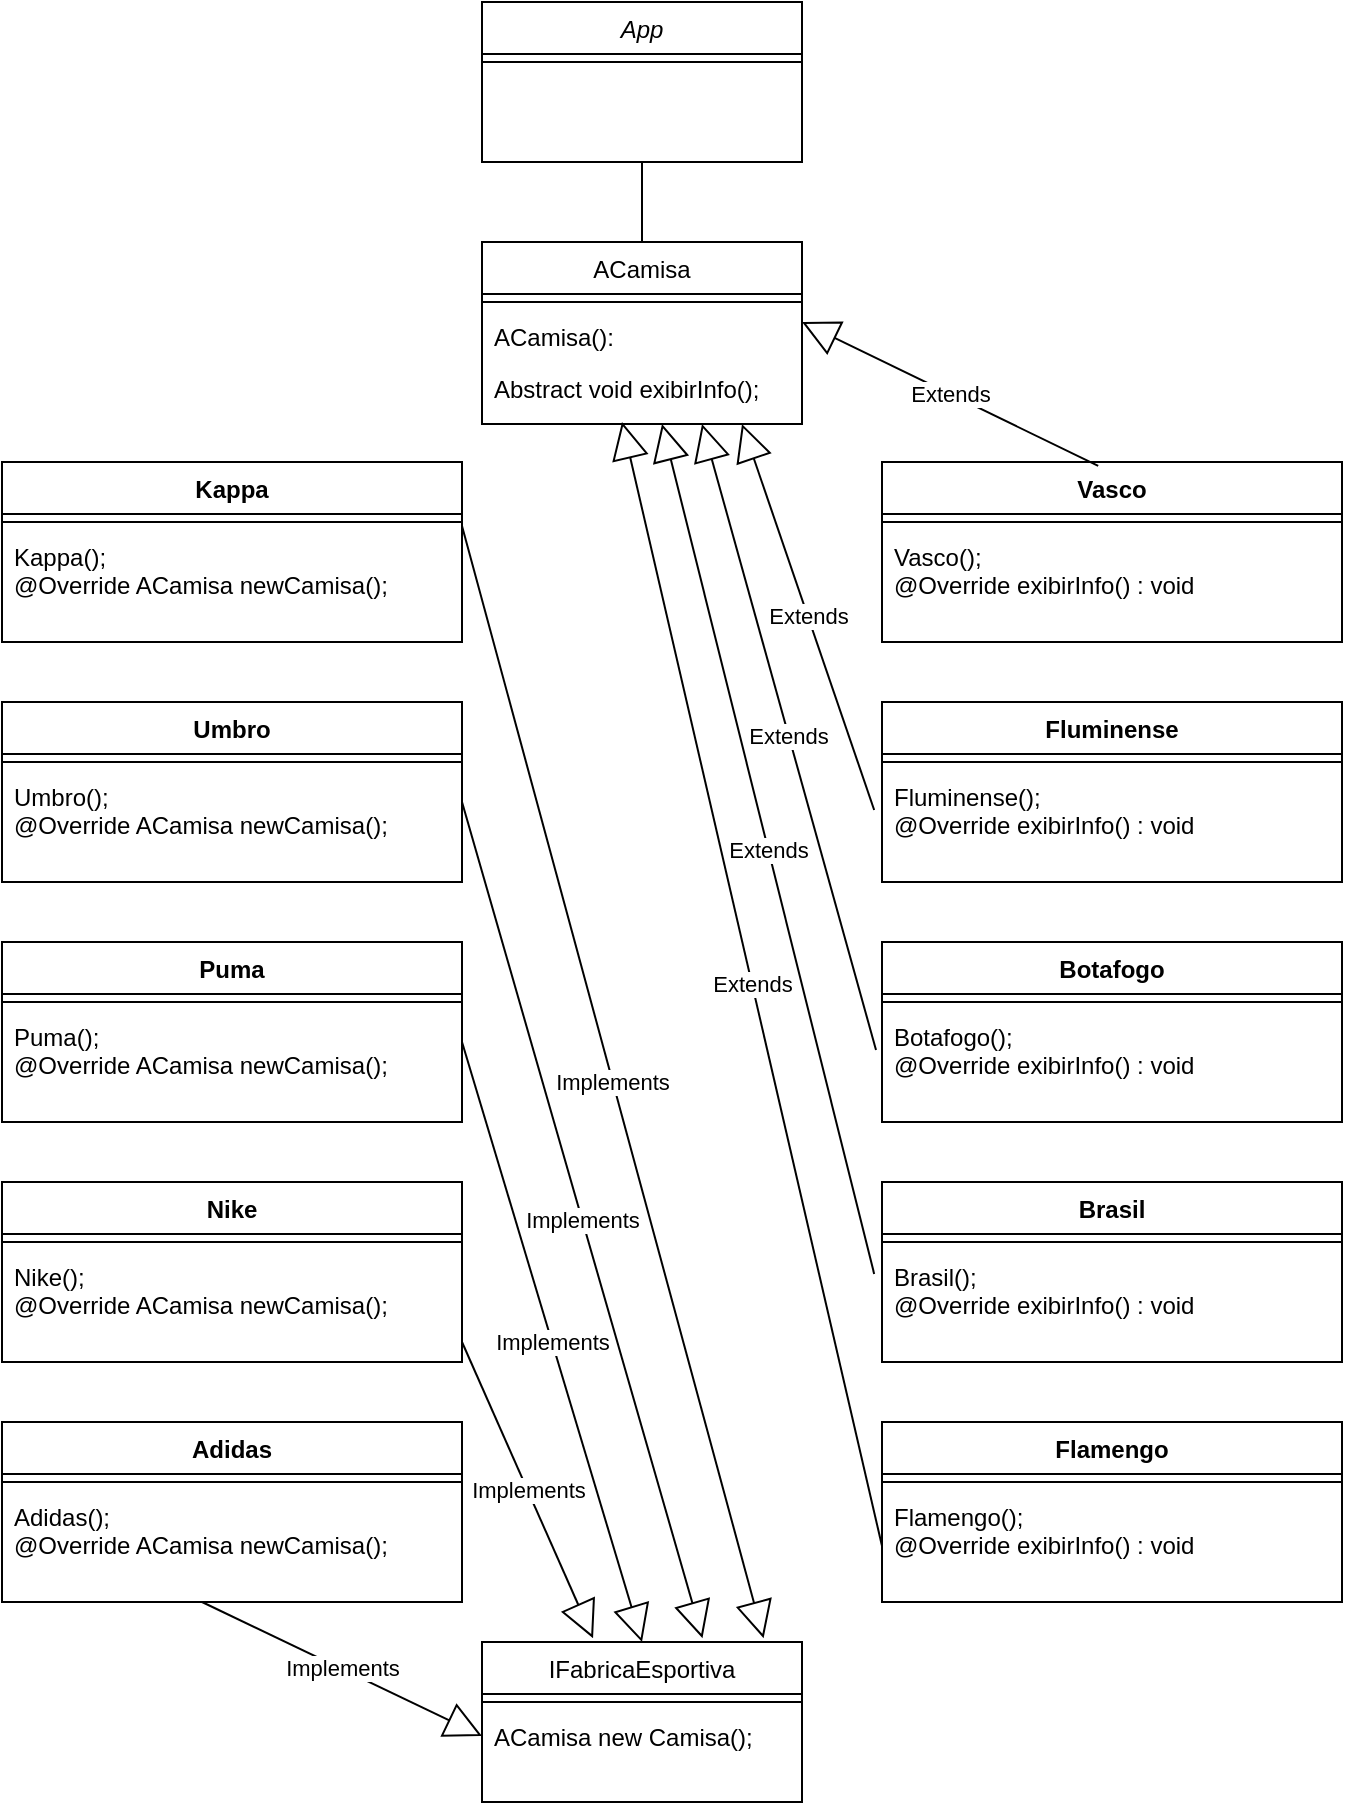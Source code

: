 <mxfile version="19.0.3" type="device"><diagram id="C5RBs43oDa-KdzZeNtuy" name="Page-1"><mxGraphModel dx="1705" dy="2007" grid="1" gridSize="10" guides="1" tooltips="1" connect="1" arrows="1" fold="1" page="1" pageScale="1" pageWidth="827" pageHeight="1169" math="0" shadow="0"><root><mxCell id="WIyWlLk6GJQsqaUBKTNV-0"/><mxCell id="WIyWlLk6GJQsqaUBKTNV-1" parent="WIyWlLk6GJQsqaUBKTNV-0"/><mxCell id="zkfFHV4jXpPFQw0GAbJ--0" value="App" style="swimlane;fontStyle=2;align=center;verticalAlign=top;childLayout=stackLayout;horizontal=1;startSize=26;horizontalStack=0;resizeParent=1;resizeLast=0;collapsible=1;marginBottom=0;rounded=0;shadow=0;strokeWidth=1;" parent="WIyWlLk6GJQsqaUBKTNV-1" vertex="1"><mxGeometry x="290" y="-680" width="160" height="80" as="geometry"><mxRectangle x="230" y="140" width="160" height="26" as="alternateBounds"/></mxGeometry></mxCell><mxCell id="zkfFHV4jXpPFQw0GAbJ--4" value="" style="line;html=1;strokeWidth=1;align=left;verticalAlign=middle;spacingTop=-1;spacingLeft=3;spacingRight=3;rotatable=0;labelPosition=right;points=[];portConstraint=eastwest;" parent="zkfFHV4jXpPFQw0GAbJ--0" vertex="1"><mxGeometry y="26" width="160" height="8" as="geometry"/></mxCell><mxCell id="zkfFHV4jXpPFQw0GAbJ--17" value="IFabricaEsportiva" style="swimlane;fontStyle=0;align=center;verticalAlign=top;childLayout=stackLayout;horizontal=1;startSize=26;horizontalStack=0;resizeParent=1;resizeLast=0;collapsible=1;marginBottom=0;rounded=0;shadow=0;strokeWidth=1;" parent="WIyWlLk6GJQsqaUBKTNV-1" vertex="1"><mxGeometry x="290" y="140" width="160" height="80" as="geometry"><mxRectangle x="550" y="140" width="160" height="26" as="alternateBounds"/></mxGeometry></mxCell><mxCell id="zkfFHV4jXpPFQw0GAbJ--23" value="" style="line;html=1;strokeWidth=1;align=left;verticalAlign=middle;spacingTop=-1;spacingLeft=3;spacingRight=3;rotatable=0;labelPosition=right;points=[];portConstraint=eastwest;" parent="zkfFHV4jXpPFQw0GAbJ--17" vertex="1"><mxGeometry y="26" width="160" height="8" as="geometry"/></mxCell><mxCell id="zkfFHV4jXpPFQw0GAbJ--24" value="ACamisa new Camisa();" style="text;align=left;verticalAlign=top;spacingLeft=4;spacingRight=4;overflow=hidden;rotatable=0;points=[[0,0.5],[1,0.5]];portConstraint=eastwest;" parent="zkfFHV4jXpPFQw0GAbJ--17" vertex="1"><mxGeometry y="34" width="160" height="26" as="geometry"/></mxCell><mxCell id="BfaA7Ws7eAC0Z8GnpK-g-1" value="ACamisa" style="swimlane;fontStyle=0;align=center;verticalAlign=top;childLayout=stackLayout;horizontal=1;startSize=26;horizontalStack=0;resizeParent=1;resizeLast=0;collapsible=1;marginBottom=0;rounded=0;shadow=0;strokeWidth=1;" vertex="1" parent="WIyWlLk6GJQsqaUBKTNV-1"><mxGeometry x="290" y="-560" width="160" height="91" as="geometry"><mxRectangle x="550" y="140" width="160" height="26" as="alternateBounds"/></mxGeometry></mxCell><mxCell id="BfaA7Ws7eAC0Z8GnpK-g-2" value="" style="line;html=1;strokeWidth=1;align=left;verticalAlign=middle;spacingTop=-1;spacingLeft=3;spacingRight=3;rotatable=0;labelPosition=right;points=[];portConstraint=eastwest;" vertex="1" parent="BfaA7Ws7eAC0Z8GnpK-g-1"><mxGeometry y="26" width="160" height="8" as="geometry"/></mxCell><mxCell id="BfaA7Ws7eAC0Z8GnpK-g-3" value="ACamisa():&#10;" style="text;align=left;verticalAlign=top;spacingLeft=4;spacingRight=4;overflow=hidden;rotatable=0;points=[[0,0.5],[1,0.5]];portConstraint=eastwest;" vertex="1" parent="BfaA7Ws7eAC0Z8GnpK-g-1"><mxGeometry y="34" width="160" height="26" as="geometry"/></mxCell><mxCell id="BfaA7Ws7eAC0Z8GnpK-g-7" value="Abstract void exibirInfo();" style="text;align=left;verticalAlign=top;spacingLeft=4;spacingRight=4;overflow=hidden;rotatable=0;points=[[0,0.5],[1,0.5]];portConstraint=eastwest;" vertex="1" parent="BfaA7Ws7eAC0Z8GnpK-g-1"><mxGeometry y="60" width="160" height="26" as="geometry"/></mxCell><mxCell id="BfaA7Ws7eAC0Z8GnpK-g-8" value="Adidas" style="swimlane;fontStyle=1;align=center;verticalAlign=top;childLayout=stackLayout;horizontal=1;startSize=26;horizontalStack=0;resizeParent=1;resizeParentMax=0;resizeLast=0;collapsible=1;marginBottom=0;" vertex="1" parent="WIyWlLk6GJQsqaUBKTNV-1"><mxGeometry x="50" y="30" width="230" height="90" as="geometry"/></mxCell><mxCell id="BfaA7Ws7eAC0Z8GnpK-g-10" value="" style="line;strokeWidth=1;fillColor=none;align=left;verticalAlign=middle;spacingTop=-1;spacingLeft=3;spacingRight=3;rotatable=0;labelPosition=right;points=[];portConstraint=eastwest;" vertex="1" parent="BfaA7Ws7eAC0Z8GnpK-g-8"><mxGeometry y="26" width="230" height="8" as="geometry"/></mxCell><mxCell id="BfaA7Ws7eAC0Z8GnpK-g-15" value="Adidas();&#10;@Override ACamisa newCamisa();" style="text;align=left;verticalAlign=top;spacingLeft=4;spacingRight=4;overflow=hidden;rotatable=0;points=[[0,0.5],[1,0.5]];portConstraint=eastwest;" vertex="1" parent="BfaA7Ws7eAC0Z8GnpK-g-8"><mxGeometry y="34" width="230" height="56" as="geometry"/></mxCell><mxCell id="BfaA7Ws7eAC0Z8GnpK-g-16" value="Brasil" style="swimlane;fontStyle=1;align=center;verticalAlign=top;childLayout=stackLayout;horizontal=1;startSize=26;horizontalStack=0;resizeParent=1;resizeParentMax=0;resizeLast=0;collapsible=1;marginBottom=0;" vertex="1" parent="WIyWlLk6GJQsqaUBKTNV-1"><mxGeometry x="490" y="-90" width="230" height="90" as="geometry"/></mxCell><mxCell id="BfaA7Ws7eAC0Z8GnpK-g-17" value="" style="line;strokeWidth=1;fillColor=none;align=left;verticalAlign=middle;spacingTop=-1;spacingLeft=3;spacingRight=3;rotatable=0;labelPosition=right;points=[];portConstraint=eastwest;" vertex="1" parent="BfaA7Ws7eAC0Z8GnpK-g-16"><mxGeometry y="26" width="230" height="8" as="geometry"/></mxCell><mxCell id="BfaA7Ws7eAC0Z8GnpK-g-18" value="Brasil();&#10;@Override exibirInfo() : void" style="text;align=left;verticalAlign=top;spacingLeft=4;spacingRight=4;overflow=hidden;rotatable=0;points=[[0,0.5],[1,0.5]];portConstraint=eastwest;" vertex="1" parent="BfaA7Ws7eAC0Z8GnpK-g-16"><mxGeometry y="34" width="230" height="56" as="geometry"/></mxCell><mxCell id="BfaA7Ws7eAC0Z8GnpK-g-19" value="Nike" style="swimlane;fontStyle=1;align=center;verticalAlign=top;childLayout=stackLayout;horizontal=1;startSize=26;horizontalStack=0;resizeParent=1;resizeParentMax=0;resizeLast=0;collapsible=1;marginBottom=0;" vertex="1" parent="WIyWlLk6GJQsqaUBKTNV-1"><mxGeometry x="50" y="-90" width="230" height="90" as="geometry"/></mxCell><mxCell id="BfaA7Ws7eAC0Z8GnpK-g-20" value="" style="line;strokeWidth=1;fillColor=none;align=left;verticalAlign=middle;spacingTop=-1;spacingLeft=3;spacingRight=3;rotatable=0;labelPosition=right;points=[];portConstraint=eastwest;" vertex="1" parent="BfaA7Ws7eAC0Z8GnpK-g-19"><mxGeometry y="26" width="230" height="8" as="geometry"/></mxCell><mxCell id="BfaA7Ws7eAC0Z8GnpK-g-21" value="Nike();&#10;@Override ACamisa newCamisa();" style="text;align=left;verticalAlign=top;spacingLeft=4;spacingRight=4;overflow=hidden;rotatable=0;points=[[0,0.5],[1,0.5]];portConstraint=eastwest;" vertex="1" parent="BfaA7Ws7eAC0Z8GnpK-g-19"><mxGeometry y="34" width="230" height="56" as="geometry"/></mxCell><mxCell id="BfaA7Ws7eAC0Z8GnpK-g-22" value="Puma" style="swimlane;fontStyle=1;align=center;verticalAlign=top;childLayout=stackLayout;horizontal=1;startSize=26;horizontalStack=0;resizeParent=1;resizeParentMax=0;resizeLast=0;collapsible=1;marginBottom=0;" vertex="1" parent="WIyWlLk6GJQsqaUBKTNV-1"><mxGeometry x="50" y="-210" width="230" height="90" as="geometry"/></mxCell><mxCell id="BfaA7Ws7eAC0Z8GnpK-g-23" value="" style="line;strokeWidth=1;fillColor=none;align=left;verticalAlign=middle;spacingTop=-1;spacingLeft=3;spacingRight=3;rotatable=0;labelPosition=right;points=[];portConstraint=eastwest;" vertex="1" parent="BfaA7Ws7eAC0Z8GnpK-g-22"><mxGeometry y="26" width="230" height="8" as="geometry"/></mxCell><mxCell id="BfaA7Ws7eAC0Z8GnpK-g-24" value="Puma();&#10;@Override ACamisa newCamisa();" style="text;align=left;verticalAlign=top;spacingLeft=4;spacingRight=4;overflow=hidden;rotatable=0;points=[[0,0.5],[1,0.5]];portConstraint=eastwest;" vertex="1" parent="BfaA7Ws7eAC0Z8GnpK-g-22"><mxGeometry y="34" width="230" height="56" as="geometry"/></mxCell><mxCell id="BfaA7Ws7eAC0Z8GnpK-g-25" value="Umbro" style="swimlane;fontStyle=1;align=center;verticalAlign=top;childLayout=stackLayout;horizontal=1;startSize=26;horizontalStack=0;resizeParent=1;resizeParentMax=0;resizeLast=0;collapsible=1;marginBottom=0;" vertex="1" parent="WIyWlLk6GJQsqaUBKTNV-1"><mxGeometry x="50" y="-330" width="230" height="90" as="geometry"/></mxCell><mxCell id="BfaA7Ws7eAC0Z8GnpK-g-26" value="" style="line;strokeWidth=1;fillColor=none;align=left;verticalAlign=middle;spacingTop=-1;spacingLeft=3;spacingRight=3;rotatable=0;labelPosition=right;points=[];portConstraint=eastwest;" vertex="1" parent="BfaA7Ws7eAC0Z8GnpK-g-25"><mxGeometry y="26" width="230" height="8" as="geometry"/></mxCell><mxCell id="BfaA7Ws7eAC0Z8GnpK-g-27" value="Umbro();&#10;@Override ACamisa newCamisa();" style="text;align=left;verticalAlign=top;spacingLeft=4;spacingRight=4;overflow=hidden;rotatable=0;points=[[0,0.5],[1,0.5]];portConstraint=eastwest;" vertex="1" parent="BfaA7Ws7eAC0Z8GnpK-g-25"><mxGeometry y="34" width="230" height="56" as="geometry"/></mxCell><mxCell id="BfaA7Ws7eAC0Z8GnpK-g-28" value="Kappa" style="swimlane;fontStyle=1;align=center;verticalAlign=top;childLayout=stackLayout;horizontal=1;startSize=26;horizontalStack=0;resizeParent=1;resizeParentMax=0;resizeLast=0;collapsible=1;marginBottom=0;" vertex="1" parent="WIyWlLk6GJQsqaUBKTNV-1"><mxGeometry x="50" y="-450" width="230" height="90" as="geometry"/></mxCell><mxCell id="BfaA7Ws7eAC0Z8GnpK-g-29" value="" style="line;strokeWidth=1;fillColor=none;align=left;verticalAlign=middle;spacingTop=-1;spacingLeft=3;spacingRight=3;rotatable=0;labelPosition=right;points=[];portConstraint=eastwest;" vertex="1" parent="BfaA7Ws7eAC0Z8GnpK-g-28"><mxGeometry y="26" width="230" height="8" as="geometry"/></mxCell><mxCell id="BfaA7Ws7eAC0Z8GnpK-g-30" value="Kappa();&#10;@Override ACamisa newCamisa();" style="text;align=left;verticalAlign=top;spacingLeft=4;spacingRight=4;overflow=hidden;rotatable=0;points=[[0,0.5],[1,0.5]];portConstraint=eastwest;" vertex="1" parent="BfaA7Ws7eAC0Z8GnpK-g-28"><mxGeometry y="34" width="230" height="56" as="geometry"/></mxCell><mxCell id="BfaA7Ws7eAC0Z8GnpK-g-31" value="Vasco" style="swimlane;fontStyle=1;align=center;verticalAlign=top;childLayout=stackLayout;horizontal=1;startSize=26;horizontalStack=0;resizeParent=1;resizeParentMax=0;resizeLast=0;collapsible=1;marginBottom=0;" vertex="1" parent="WIyWlLk6GJQsqaUBKTNV-1"><mxGeometry x="490" y="-450" width="230" height="90" as="geometry"/></mxCell><mxCell id="BfaA7Ws7eAC0Z8GnpK-g-32" value="" style="line;strokeWidth=1;fillColor=none;align=left;verticalAlign=middle;spacingTop=-1;spacingLeft=3;spacingRight=3;rotatable=0;labelPosition=right;points=[];portConstraint=eastwest;" vertex="1" parent="BfaA7Ws7eAC0Z8GnpK-g-31"><mxGeometry y="26" width="230" height="8" as="geometry"/></mxCell><mxCell id="BfaA7Ws7eAC0Z8GnpK-g-55" value="Extends" style="endArrow=block;endSize=16;endFill=0;html=1;rounded=0;exitX=0.47;exitY=0.022;exitDx=0;exitDy=0;exitPerimeter=0;" edge="1" parent="BfaA7Ws7eAC0Z8GnpK-g-31" source="BfaA7Ws7eAC0Z8GnpK-g-31"><mxGeometry width="160" relative="1" as="geometry"><mxPoint x="26.09" y="122.992" as="sourcePoint"/><mxPoint x="-40" y="-70" as="targetPoint"/></mxGeometry></mxCell><mxCell id="BfaA7Ws7eAC0Z8GnpK-g-33" value="Vasco();&#10;@Override exibirInfo() : void" style="text;align=left;verticalAlign=top;spacingLeft=4;spacingRight=4;overflow=hidden;rotatable=0;points=[[0,0.5],[1,0.5]];portConstraint=eastwest;" vertex="1" parent="BfaA7Ws7eAC0Z8GnpK-g-31"><mxGeometry y="34" width="230" height="56" as="geometry"/></mxCell><mxCell id="BfaA7Ws7eAC0Z8GnpK-g-34" value="Fluminense" style="swimlane;fontStyle=1;align=center;verticalAlign=top;childLayout=stackLayout;horizontal=1;startSize=26;horizontalStack=0;resizeParent=1;resizeParentMax=0;resizeLast=0;collapsible=1;marginBottom=0;" vertex="1" parent="WIyWlLk6GJQsqaUBKTNV-1"><mxGeometry x="490" y="-330" width="230" height="90" as="geometry"/></mxCell><mxCell id="BfaA7Ws7eAC0Z8GnpK-g-35" value="" style="line;strokeWidth=1;fillColor=none;align=left;verticalAlign=middle;spacingTop=-1;spacingLeft=3;spacingRight=3;rotatable=0;labelPosition=right;points=[];portConstraint=eastwest;" vertex="1" parent="BfaA7Ws7eAC0Z8GnpK-g-34"><mxGeometry y="26" width="230" height="8" as="geometry"/></mxCell><mxCell id="BfaA7Ws7eAC0Z8GnpK-g-36" value="Fluminense();&#10;@Override exibirInfo() : void" style="text;align=left;verticalAlign=top;spacingLeft=4;spacingRight=4;overflow=hidden;rotatable=0;points=[[0,0.5],[1,0.5]];portConstraint=eastwest;" vertex="1" parent="BfaA7Ws7eAC0Z8GnpK-g-34"><mxGeometry y="34" width="230" height="56" as="geometry"/></mxCell><mxCell id="BfaA7Ws7eAC0Z8GnpK-g-37" value="Botafogo" style="swimlane;fontStyle=1;align=center;verticalAlign=top;childLayout=stackLayout;horizontal=1;startSize=26;horizontalStack=0;resizeParent=1;resizeParentMax=0;resizeLast=0;collapsible=1;marginBottom=0;" vertex="1" parent="WIyWlLk6GJQsqaUBKTNV-1"><mxGeometry x="490" y="-210" width="230" height="90" as="geometry"/></mxCell><mxCell id="BfaA7Ws7eAC0Z8GnpK-g-38" value="" style="line;strokeWidth=1;fillColor=none;align=left;verticalAlign=middle;spacingTop=-1;spacingLeft=3;spacingRight=3;rotatable=0;labelPosition=right;points=[];portConstraint=eastwest;" vertex="1" parent="BfaA7Ws7eAC0Z8GnpK-g-37"><mxGeometry y="26" width="230" height="8" as="geometry"/></mxCell><mxCell id="BfaA7Ws7eAC0Z8GnpK-g-39" value="Botafogo();&#10;@Override exibirInfo() : void" style="text;align=left;verticalAlign=top;spacingLeft=4;spacingRight=4;overflow=hidden;rotatable=0;points=[[0,0.5],[1,0.5]];portConstraint=eastwest;" vertex="1" parent="BfaA7Ws7eAC0Z8GnpK-g-37"><mxGeometry y="34" width="230" height="56" as="geometry"/></mxCell><mxCell id="BfaA7Ws7eAC0Z8GnpK-g-40" value="Flamengo" style="swimlane;fontStyle=1;align=center;verticalAlign=top;childLayout=stackLayout;horizontal=1;startSize=26;horizontalStack=0;resizeParent=1;resizeParentMax=0;resizeLast=0;collapsible=1;marginBottom=0;" vertex="1" parent="WIyWlLk6GJQsqaUBKTNV-1"><mxGeometry x="490" y="30" width="230" height="90" as="geometry"/></mxCell><mxCell id="BfaA7Ws7eAC0Z8GnpK-g-41" value="" style="line;strokeWidth=1;fillColor=none;align=left;verticalAlign=middle;spacingTop=-1;spacingLeft=3;spacingRight=3;rotatable=0;labelPosition=right;points=[];portConstraint=eastwest;" vertex="1" parent="BfaA7Ws7eAC0Z8GnpK-g-40"><mxGeometry y="26" width="230" height="8" as="geometry"/></mxCell><mxCell id="BfaA7Ws7eAC0Z8GnpK-g-42" value="Flamengo();&#10;@Override exibirInfo() : void" style="text;align=left;verticalAlign=top;spacingLeft=4;spacingRight=4;overflow=hidden;rotatable=0;points=[[0,0.5],[1,0.5]];portConstraint=eastwest;" vertex="1" parent="BfaA7Ws7eAC0Z8GnpK-g-40"><mxGeometry y="34" width="230" height="56" as="geometry"/></mxCell><mxCell id="BfaA7Ws7eAC0Z8GnpK-g-51" value="Extends" style="endArrow=block;endSize=16;endFill=0;html=1;rounded=0;exitX=0;exitY=0.5;exitDx=0;exitDy=0;" edge="1" parent="WIyWlLk6GJQsqaUBKTNV-1" source="BfaA7Ws7eAC0Z8GnpK-g-42"><mxGeometry width="160" relative="1" as="geometry"><mxPoint x="460" y="-340" as="sourcePoint"/><mxPoint x="360" y="-470" as="targetPoint"/></mxGeometry></mxCell><mxCell id="BfaA7Ws7eAC0Z8GnpK-g-52" value="Extends" style="endArrow=block;endSize=16;endFill=0;html=1;rounded=0;exitX=-0.017;exitY=0.214;exitDx=0;exitDy=0;exitPerimeter=0;" edge="1" parent="WIyWlLk6GJQsqaUBKTNV-1" source="BfaA7Ws7eAC0Z8GnpK-g-18"><mxGeometry width="160" relative="1" as="geometry"><mxPoint x="510" y="93" as="sourcePoint"/><mxPoint x="380" y="-469" as="targetPoint"/></mxGeometry></mxCell><mxCell id="BfaA7Ws7eAC0Z8GnpK-g-53" value="Extends" style="endArrow=block;endSize=16;endFill=0;html=1;rounded=0;exitX=-0.013;exitY=0.357;exitDx=0;exitDy=0;exitPerimeter=0;" edge="1" parent="WIyWlLk6GJQsqaUBKTNV-1" source="BfaA7Ws7eAC0Z8GnpK-g-39"><mxGeometry width="160" relative="1" as="geometry"><mxPoint x="506.09" y="-44.016" as="sourcePoint"/><mxPoint x="400" y="-469" as="targetPoint"/></mxGeometry></mxCell><mxCell id="BfaA7Ws7eAC0Z8GnpK-g-54" value="Extends" style="endArrow=block;endSize=16;endFill=0;html=1;rounded=0;exitX=-0.017;exitY=0.357;exitDx=0;exitDy=0;exitPerimeter=0;" edge="1" parent="WIyWlLk6GJQsqaUBKTNV-1" source="BfaA7Ws7eAC0Z8GnpK-g-36"><mxGeometry width="160" relative="1" as="geometry"><mxPoint x="507.01" y="-156.008" as="sourcePoint"/><mxPoint x="420" y="-469" as="targetPoint"/></mxGeometry></mxCell><mxCell id="BfaA7Ws7eAC0Z8GnpK-g-59" value="Implements" style="endArrow=block;endSize=16;endFill=0;html=1;rounded=0;entryX=0;entryY=0.5;entryDx=0;entryDy=0;" edge="1" parent="WIyWlLk6GJQsqaUBKTNV-1" target="zkfFHV4jXpPFQw0GAbJ--24"><mxGeometry width="160" relative="1" as="geometry"><mxPoint x="150" y="120" as="sourcePoint"/><mxPoint x="310" y="120" as="targetPoint"/></mxGeometry></mxCell><mxCell id="BfaA7Ws7eAC0Z8GnpK-g-60" value="Implements" style="endArrow=block;endSize=16;endFill=0;html=1;rounded=0;entryX=0.347;entryY=-0.024;entryDx=0;entryDy=0;entryPerimeter=0;" edge="1" parent="WIyWlLk6GJQsqaUBKTNV-1" target="zkfFHV4jXpPFQw0GAbJ--17"><mxGeometry width="160" relative="1" as="geometry"><mxPoint x="280" y="-10" as="sourcePoint"/><mxPoint x="420.0" y="57.0" as="targetPoint"/></mxGeometry></mxCell><mxCell id="BfaA7Ws7eAC0Z8GnpK-g-61" value="Implements" style="endArrow=block;endSize=16;endFill=0;html=1;rounded=0;entryX=0.5;entryY=0;entryDx=0;entryDy=0;" edge="1" parent="WIyWlLk6GJQsqaUBKTNV-1" target="zkfFHV4jXpPFQw0GAbJ--17"><mxGeometry width="160" relative="1" as="geometry"><mxPoint x="280.0" y="-160" as="sourcePoint"/><mxPoint x="345.52" y="-11.92" as="targetPoint"/></mxGeometry></mxCell><mxCell id="BfaA7Ws7eAC0Z8GnpK-g-62" value="Implements" style="endArrow=block;endSize=16;endFill=0;html=1;rounded=0;entryX=0.689;entryY=-0.024;entryDx=0;entryDy=0;entryPerimeter=0;" edge="1" parent="WIyWlLk6GJQsqaUBKTNV-1" target="zkfFHV4jXpPFQw0GAbJ--17"><mxGeometry width="160" relative="1" as="geometry"><mxPoint x="280.0" y="-280" as="sourcePoint"/><mxPoint x="370.0" y="20" as="targetPoint"/></mxGeometry></mxCell><mxCell id="BfaA7Ws7eAC0Z8GnpK-g-63" value="Implements" style="endArrow=block;endSize=16;endFill=0;html=1;rounded=0;entryX=0.88;entryY=-0.024;entryDx=0;entryDy=0;entryPerimeter=0;" edge="1" parent="WIyWlLk6GJQsqaUBKTNV-1" target="zkfFHV4jXpPFQw0GAbJ--17"><mxGeometry width="160" relative="1" as="geometry"><mxPoint x="280.0" y="-418" as="sourcePoint"/><mxPoint x="440" y="130" as="targetPoint"/></mxGeometry></mxCell><mxCell id="BfaA7Ws7eAC0Z8GnpK-g-67" value="" style="endArrow=none;html=1;rounded=0;exitX=0.5;exitY=0;exitDx=0;exitDy=0;entryX=0.5;entryY=1;entryDx=0;entryDy=0;" edge="1" parent="WIyWlLk6GJQsqaUBKTNV-1" source="BfaA7Ws7eAC0Z8GnpK-g-1" target="zkfFHV4jXpPFQw0GAbJ--0"><mxGeometry width="50" height="50" relative="1" as="geometry"><mxPoint x="430" y="-650" as="sourcePoint"/><mxPoint x="480" y="-700" as="targetPoint"/></mxGeometry></mxCell></root></mxGraphModel></diagram></mxfile>
